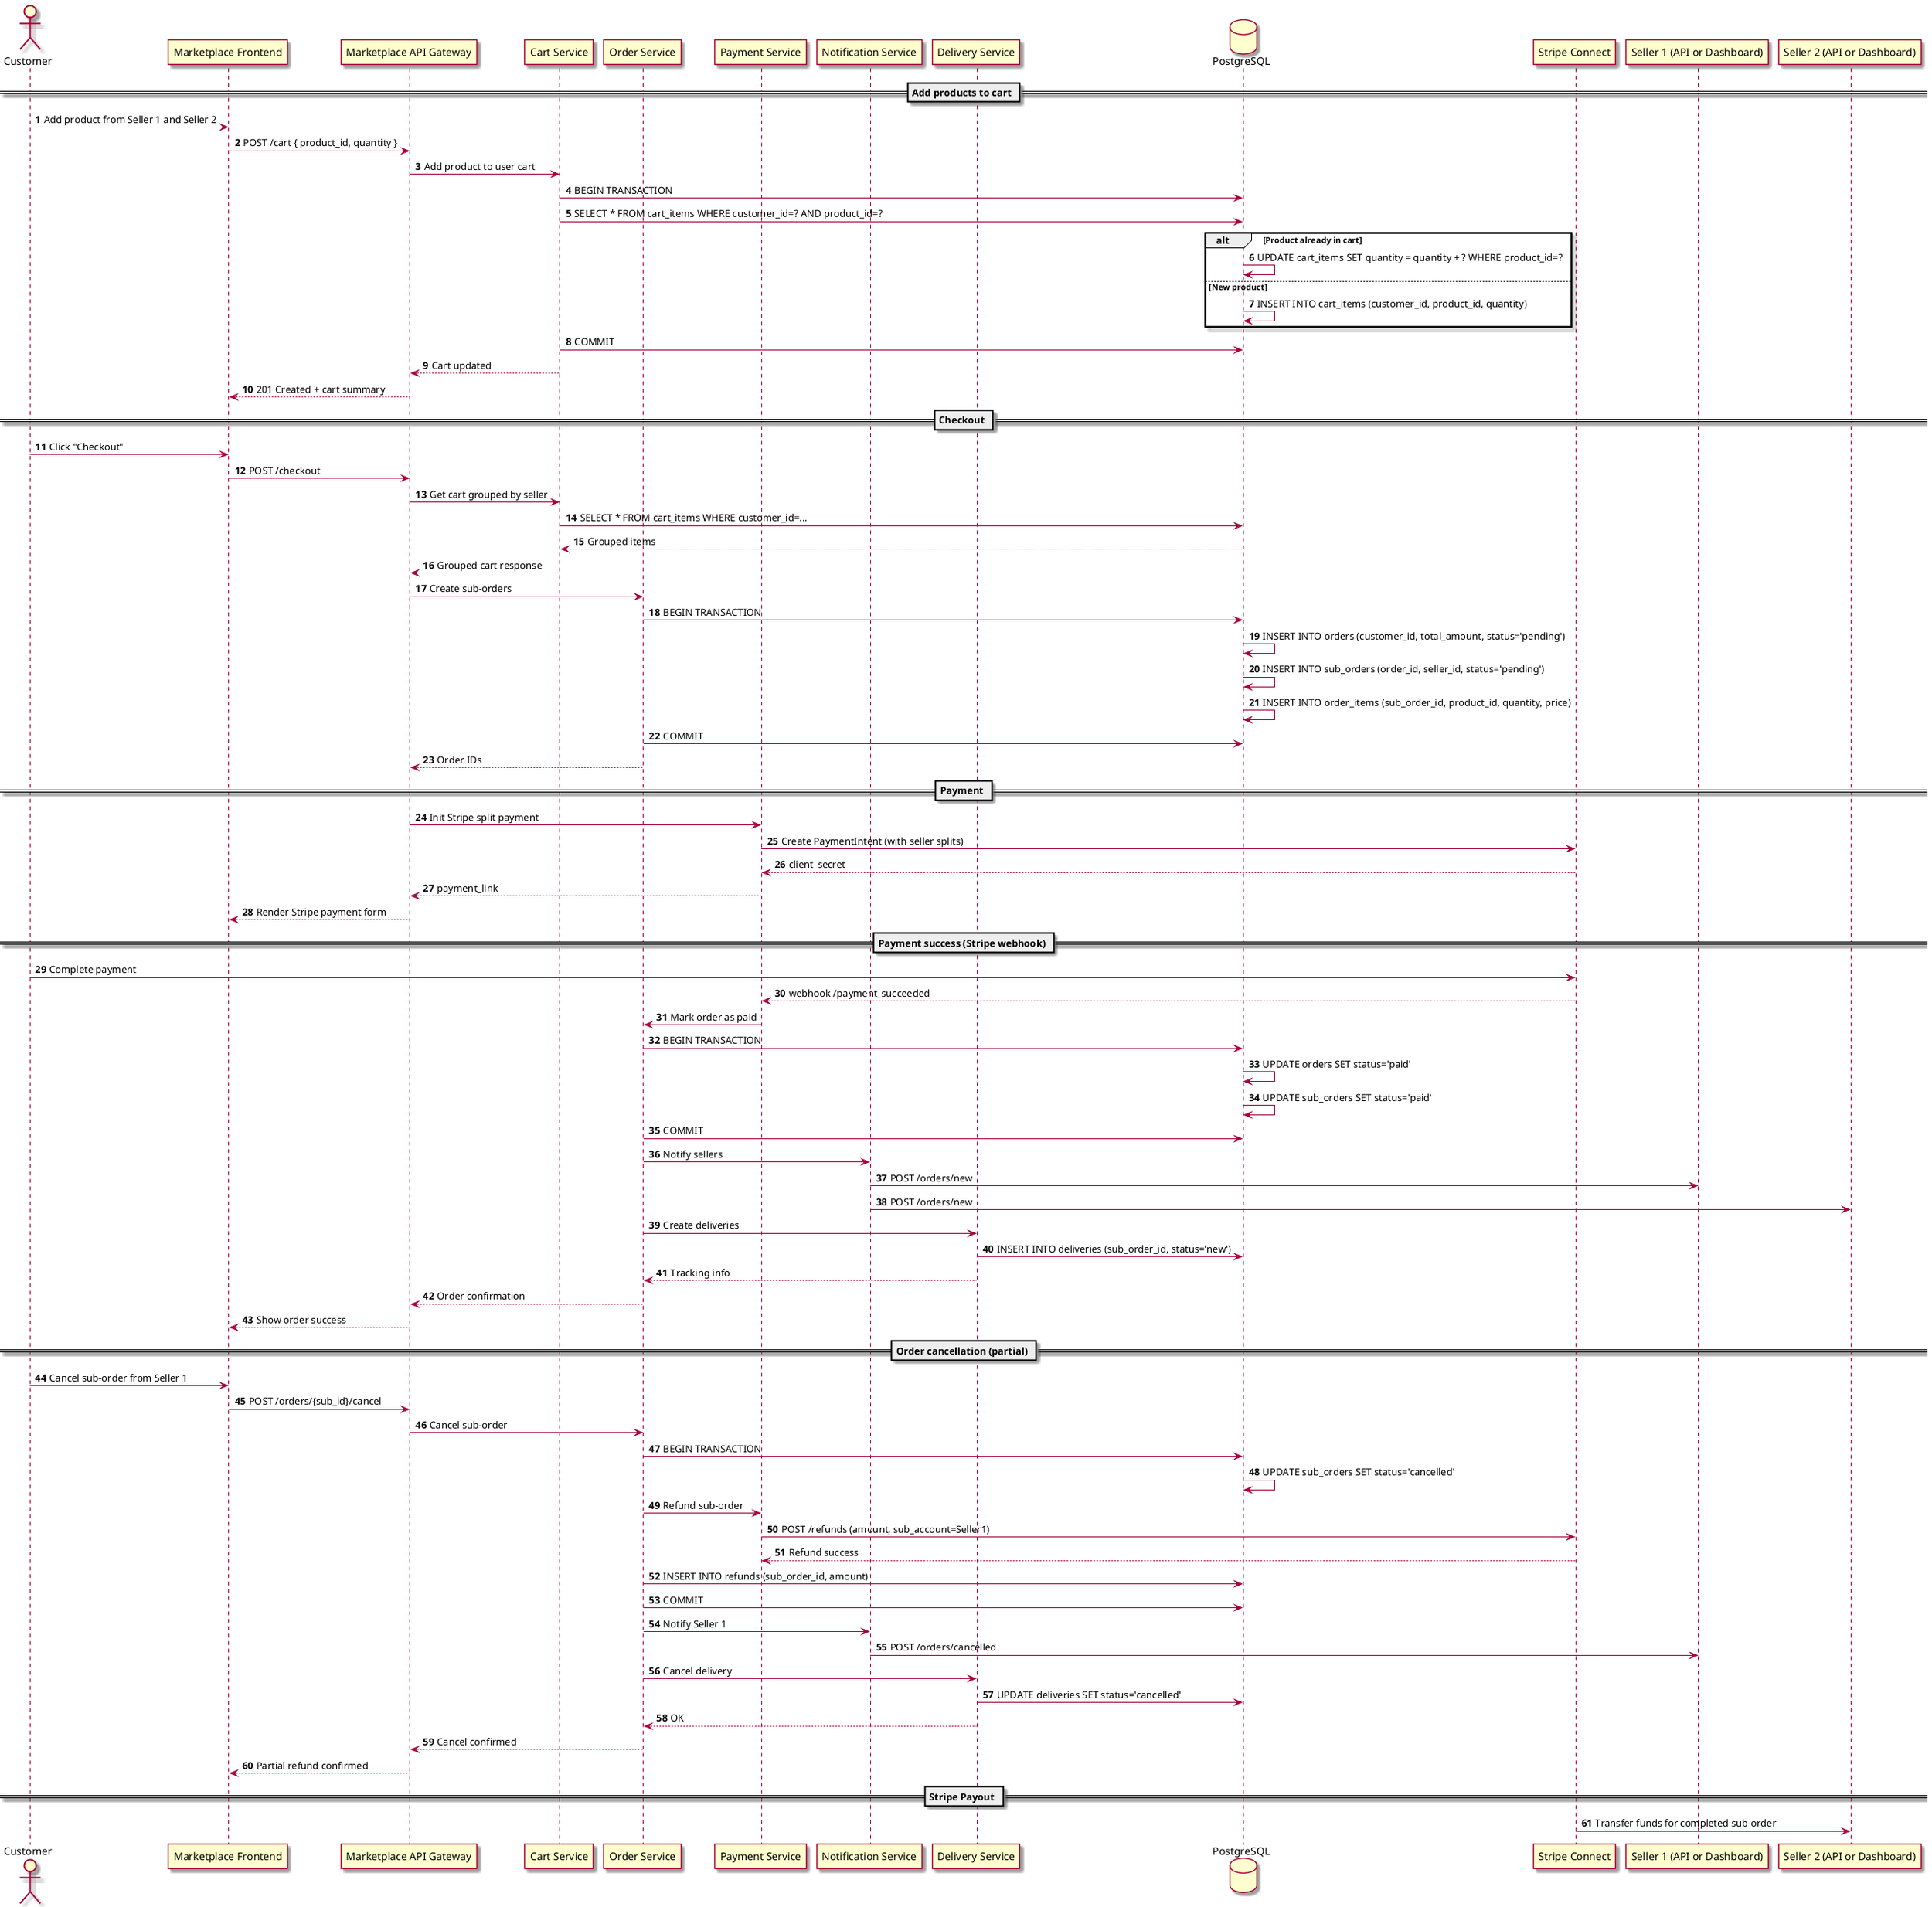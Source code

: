 @startuml
skin rose
autonumber

actor Customer
participant "Marketplace Frontend" as FRONT
participant "Marketplace API Gateway" as API
participant "Cart Service" as CART
participant "Order Service" as ORDER
participant "Payment Service" as PAYMENT
participant "Notification Service" as NOTIFY
participant "Delivery Service" as DELIVERY
database "PostgreSQL" as DB
participant "Stripe Connect" as STRIPE
participant "Seller 1 (API or Dashboard)" as SELLER1
participant "Seller 2 (API or Dashboard)" as SELLER2

== Add products to cart ==
Customer -> FRONT: Add product from Seller 1 and Seller 2
FRONT -> API: POST /cart { product_id, quantity }

API -> CART: Add product to user cart
CART -> DB: BEGIN TRANSACTION
CART -> DB: SELECT * FROM cart_items WHERE customer_id=? AND product_id=?
alt Product already in cart
    DB -> DB: UPDATE cart_items SET quantity = quantity + ? WHERE product_id=?
else New product
    DB -> DB: INSERT INTO cart_items (customer_id, product_id, quantity)
end
CART -> DB: COMMIT
CART --> API: Cart updated
API --> FRONT: 201 Created + cart summary

== Checkout ==
Customer -> FRONT: Click "Checkout"
FRONT -> API: POST /checkout
API -> CART: Get cart grouped by seller
CART -> DB: SELECT * FROM cart_items WHERE customer_id=...
DB --> CART: Grouped items
CART --> API: Grouped cart response

API -> ORDER: Create sub-orders
ORDER -> DB: BEGIN TRANSACTION
DB -> DB: INSERT INTO orders (customer_id, total_amount, status='pending')
DB -> DB: INSERT INTO sub_orders (order_id, seller_id, status='pending')
DB -> DB: INSERT INTO order_items (sub_order_id, product_id, quantity, price)
ORDER -> DB: COMMIT
ORDER --> API: Order IDs

== Payment ==
API -> PAYMENT: Init Stripe split payment
PAYMENT -> STRIPE: Create PaymentIntent (with seller splits)
STRIPE --> PAYMENT: client_secret
PAYMENT --> API: payment_link
API --> FRONT: Render Stripe payment form

== Payment success (Stripe webhook) ==
Customer -> STRIPE: Complete payment
STRIPE --> PAYMENT: webhook /payment_succeeded
PAYMENT -> ORDER: Mark order as paid
ORDER -> DB: BEGIN TRANSACTION
DB -> DB: UPDATE orders SET status='paid'
DB -> DB: UPDATE sub_orders SET status='paid'
ORDER -> DB: COMMIT

ORDER -> NOTIFY: Notify sellers
NOTIFY -> SELLER1: POST /orders/new
NOTIFY -> SELLER2: POST /orders/new

ORDER -> DELIVERY: Create deliveries
DELIVERY -> DB: INSERT INTO deliveries (sub_order_id, status='new')
DELIVERY --> ORDER: Tracking info
ORDER --> API: Order confirmation
API --> FRONT: Show order success

== Order cancellation (partial) ==
Customer -> FRONT: Cancel sub-order from Seller 1
FRONT -> API: POST /orders/{sub_id}/cancel
API -> ORDER: Cancel sub-order
ORDER -> DB: BEGIN TRANSACTION
DB -> DB: UPDATE sub_orders SET status='cancelled'
ORDER -> PAYMENT: Refund sub-order
PAYMENT -> STRIPE: POST /refunds (amount, sub_account=Seller1)
STRIPE --> PAYMENT: Refund success
ORDER -> DB: INSERT INTO refunds (sub_order_id, amount)
ORDER -> DB: COMMIT

ORDER -> NOTIFY: Notify Seller 1
NOTIFY -> SELLER1: POST /orders/cancelled
ORDER -> DELIVERY: Cancel delivery
DELIVERY -> DB: UPDATE deliveries SET status='cancelled'
DELIVERY --> ORDER: OK
ORDER --> API: Cancel confirmed
API --> FRONT: Partial refund confirmed

== Stripe Payout ==
STRIPE -> SELLER2: Transfer funds for completed sub-order

@enduml